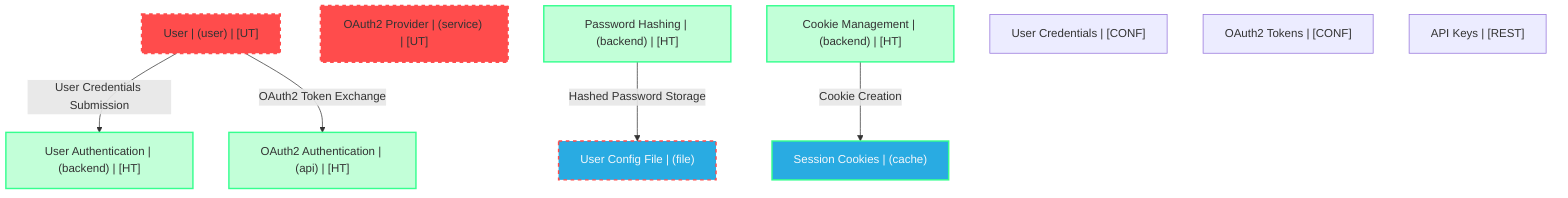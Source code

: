 graph TB
  node_01F8F8ZQ1JYB1G9FZ8G1F8ZQ5A["User | (user) | [UT]"]:::untrusted
  node_01F8F8ZQ1JYB1G9FZ8G1F8ZQ5B["OAuth2 Provider | (service) | [UT]"]:::untrusted
  node_01F8F8ZQ1JYB1G9FZ8G1F8ZQ3A["User Authentication | (backend) | [HT]"]:::highTrust
  node_01F8F8ZQ1JYB1G9FZ8G1F8ZQ3B["Password Hashing | (backend) | [HT]"]:::highTrust
  node_01F8F8ZQ1JYB1G9FZ8G1F8ZQ3C["OAuth2 Authentication | (api) | [HT]"]:::highTrust
  node_01F8F8ZQ1JYB1G9FZ8G1F8ZQ3D["Cookie Management | (backend) | [HT]"]:::highTrust
  node_01F8F8ZQ1JYB1G9FZ8G1F8ZQ4A["User Config File | (file)"]:::dataStore
  node_01F8F8ZQ1JYB1G9FZ8G1F8ZQ4B["Session Cookies | (cache)"]:::dataStore
  node_01F8F8ZQ1JYB1G9FZ8G1F8ZQ2A["User Credentials | [CONF]"]:::dataAsset,confidential
  node_01F8F8ZQ1JYB1G9FZ8G1F8ZQ2B["OAuth2 Tokens | [CONF]"]:::dataAsset,confidential
  node_01F8F8ZQ1JYB1G9FZ8G1F8ZQ2C["API Keys | [REST]"]:::dataAsset,restricted

  node_01F8F8ZQ1JYB1G9FZ8G1F8ZQ5A -->|User Credentials Submission| node_01F8F8ZQ1JYB1G9FZ8G1F8ZQ3A:::encryptedFlow
  node_01F8F8ZQ1JYB1G9FZ8G1F8ZQ3B -->|Hashed Password Storage| node_01F8F8ZQ1JYB1G9FZ8G1F8ZQ4A:::unencryptedFlow
  node_01F8F8ZQ1JYB1G9FZ8G1F8ZQ5A -->|OAuth2 Token Exchange| node_01F8F8ZQ1JYB1G9FZ8G1F8ZQ3C:::encryptedFlow
  node_01F8F8ZQ1JYB1G9FZ8G1F8ZQ3D -->|Cookie Creation| node_01F8F8ZQ1JYB1G9FZ8G1F8ZQ4B:::encryptedFlow

  classDef externalEntity fill:#FF4C4C,stroke:#FF4C4C,stroke-width:2px,color:#F5F7FA
  classDef process fill:#36FF8F,stroke:#36FF8F,stroke-width:2px,color:#0B0D17
  classDef dataStore fill:#29ABE2,stroke:#29ABE2,stroke-width:2px,color:#F5F7FA
  classDef dataAsset fill:#A259FF,stroke:#c3a4ff,stroke-width:2px,color:#F5F7FA
  classDef untrusted fill:#FF4C4C,stroke:#FF4C4C,stroke-width:3px,stroke-dasharray:5 5
  classDef lowTrust fill:#f77c63,stroke:#f77c63,stroke-width:2px,stroke-dasharray:3 3
  classDef mediumTrust fill:#FFD300,stroke:#FFD300,stroke-width:2px
  classDef highTrust fill:#C2FFD8,stroke:#36FF8F,stroke-width:2px
  classDef veryHighTrust fill:#36FF8F,stroke:#36FF8F,stroke-width:3px
  classDef public fill:#C2FFD8,stroke:#36FF8F,stroke-width:1px
  classDef internal fill:#FFF2B3,stroke:#FFD300,stroke-width:1px
  classDef confidential fill:#FFB3B3,stroke:#FF4C4C,stroke-width:2px
  classDef restricted fill:#FF4C4C,stroke:#FF4C4C,stroke-width:3px
  classDef pii fill:#ffa1ad,stroke:#A259FF,stroke-width:2px
  classDef pci fill:#FF4C4C,stroke:#FF4C4C,stroke-width:3px
  classDef phi fill:#ffa1ad,stroke:#A259FF,stroke-width:3px
  classDef encryptedFlow stroke:#36FF8F,stroke-width:2px
  classDef unencryptedFlow stroke:#FF4C4C,stroke-width:2px,stroke-dasharray:5 5
  classDef authenticatedFlow stroke:#29ABE2,stroke-width:2px
  classDef trustBoundary fill:transparent,stroke:#2E3440,stroke-width:3px,stroke-dasharray:10 5